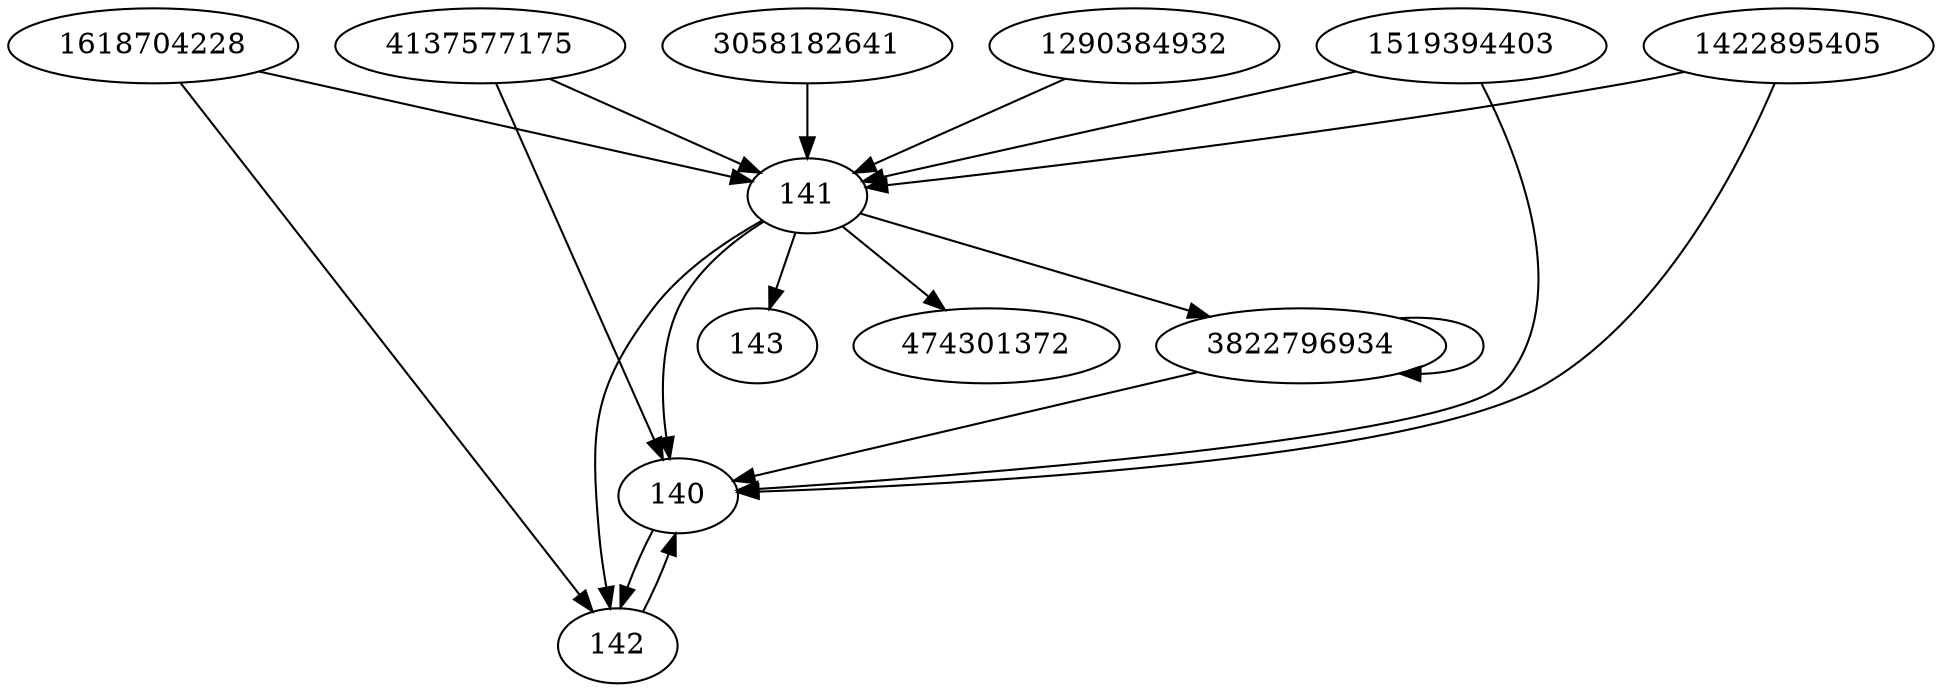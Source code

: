 digraph  {
1519394403;
1618704228;
1290384932;
3822796934;
140;
1422895405;
142;
143;
141;
3058182641;
4137577175;
474301372;
1519394403 -> 140;
1519394403 -> 141;
1618704228 -> 141;
1618704228 -> 142;
1290384932 -> 141;
3822796934 -> 140;
3822796934 -> 3822796934;
140 -> 142;
1422895405 -> 140;
1422895405 -> 141;
142 -> 140;
141 -> 140;
141 -> 474301372;
141 -> 3822796934;
141 -> 143;
141 -> 142;
3058182641 -> 141;
4137577175 -> 140;
4137577175 -> 141;
}
